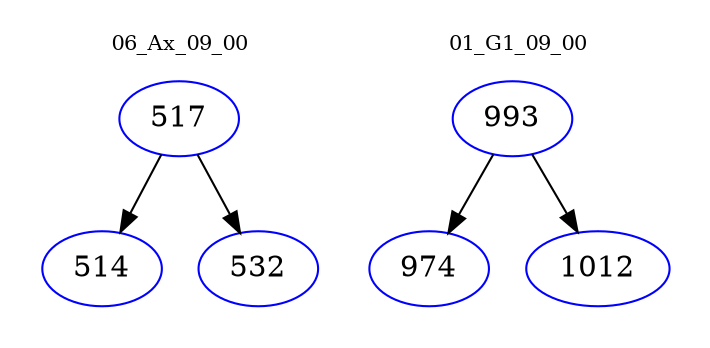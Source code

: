 digraph{
subgraph cluster_0 {
color = white
label = "06_Ax_09_00";
fontsize=10;
T0_517 [label="517", color="blue"]
T0_517 -> T0_514 [color="black"]
T0_514 [label="514", color="blue"]
T0_517 -> T0_532 [color="black"]
T0_532 [label="532", color="blue"]
}
subgraph cluster_1 {
color = white
label = "01_G1_09_00";
fontsize=10;
T1_993 [label="993", color="blue"]
T1_993 -> T1_974 [color="black"]
T1_974 [label="974", color="blue"]
T1_993 -> T1_1012 [color="black"]
T1_1012 [label="1012", color="blue"]
}
}
